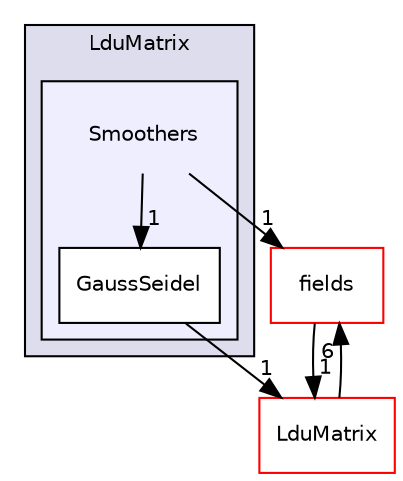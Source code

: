 digraph "src/OpenFOAM/matrices/LduMatrix/Smoothers" {
  bgcolor=transparent;
  compound=true
  node [ fontsize="10", fontname="Helvetica"];
  edge [ labelfontsize="10", labelfontname="Helvetica"];
  subgraph clusterdir_ad1279e85697e0f0972e5fabfcfcce34 {
    graph [ bgcolor="#ddddee", pencolor="black", label="LduMatrix" fontname="Helvetica", fontsize="10", URL="dir_ad1279e85697e0f0972e5fabfcfcce34.html"]
  subgraph clusterdir_dbeb5dcd741f309aa6524e1dd7f86f94 {
    graph [ bgcolor="#eeeeff", pencolor="black", label="" URL="dir_dbeb5dcd741f309aa6524e1dd7f86f94.html"];
    dir_dbeb5dcd741f309aa6524e1dd7f86f94 [shape=plaintext label="Smoothers"];
    dir_5995dbfcd63b95a1a93206e401e60bed [shape=box label="GaussSeidel" color="black" fillcolor="white" style="filled" URL="dir_5995dbfcd63b95a1a93206e401e60bed.html"];
  }
  }
  dir_962442b8f989d5529fab5e0f0e4ffb74 [shape=box label="fields" color="red" URL="dir_962442b8f989d5529fab5e0f0e4ffb74.html"];
  dir_5ec68055571869848388d37c5cf0a9c9 [shape=box label="LduMatrix" color="red" URL="dir_5ec68055571869848388d37c5cf0a9c9.html"];
  dir_dbeb5dcd741f309aa6524e1dd7f86f94->dir_962442b8f989d5529fab5e0f0e4ffb74 [headlabel="1", labeldistance=1.5 headhref="dir_002159_002012.html"];
  dir_dbeb5dcd741f309aa6524e1dd7f86f94->dir_5995dbfcd63b95a1a93206e401e60bed [headlabel="1", labeldistance=1.5 headhref="dir_002159_002160.html"];
  dir_962442b8f989d5529fab5e0f0e4ffb74->dir_5ec68055571869848388d37c5cf0a9c9 [headlabel="1", labeldistance=1.5 headhref="dir_002012_002138.html"];
  dir_5995dbfcd63b95a1a93206e401e60bed->dir_5ec68055571869848388d37c5cf0a9c9 [headlabel="1", labeldistance=1.5 headhref="dir_002160_002138.html"];
  dir_5ec68055571869848388d37c5cf0a9c9->dir_962442b8f989d5529fab5e0f0e4ffb74 [headlabel="6", labeldistance=1.5 headhref="dir_002138_002012.html"];
}
